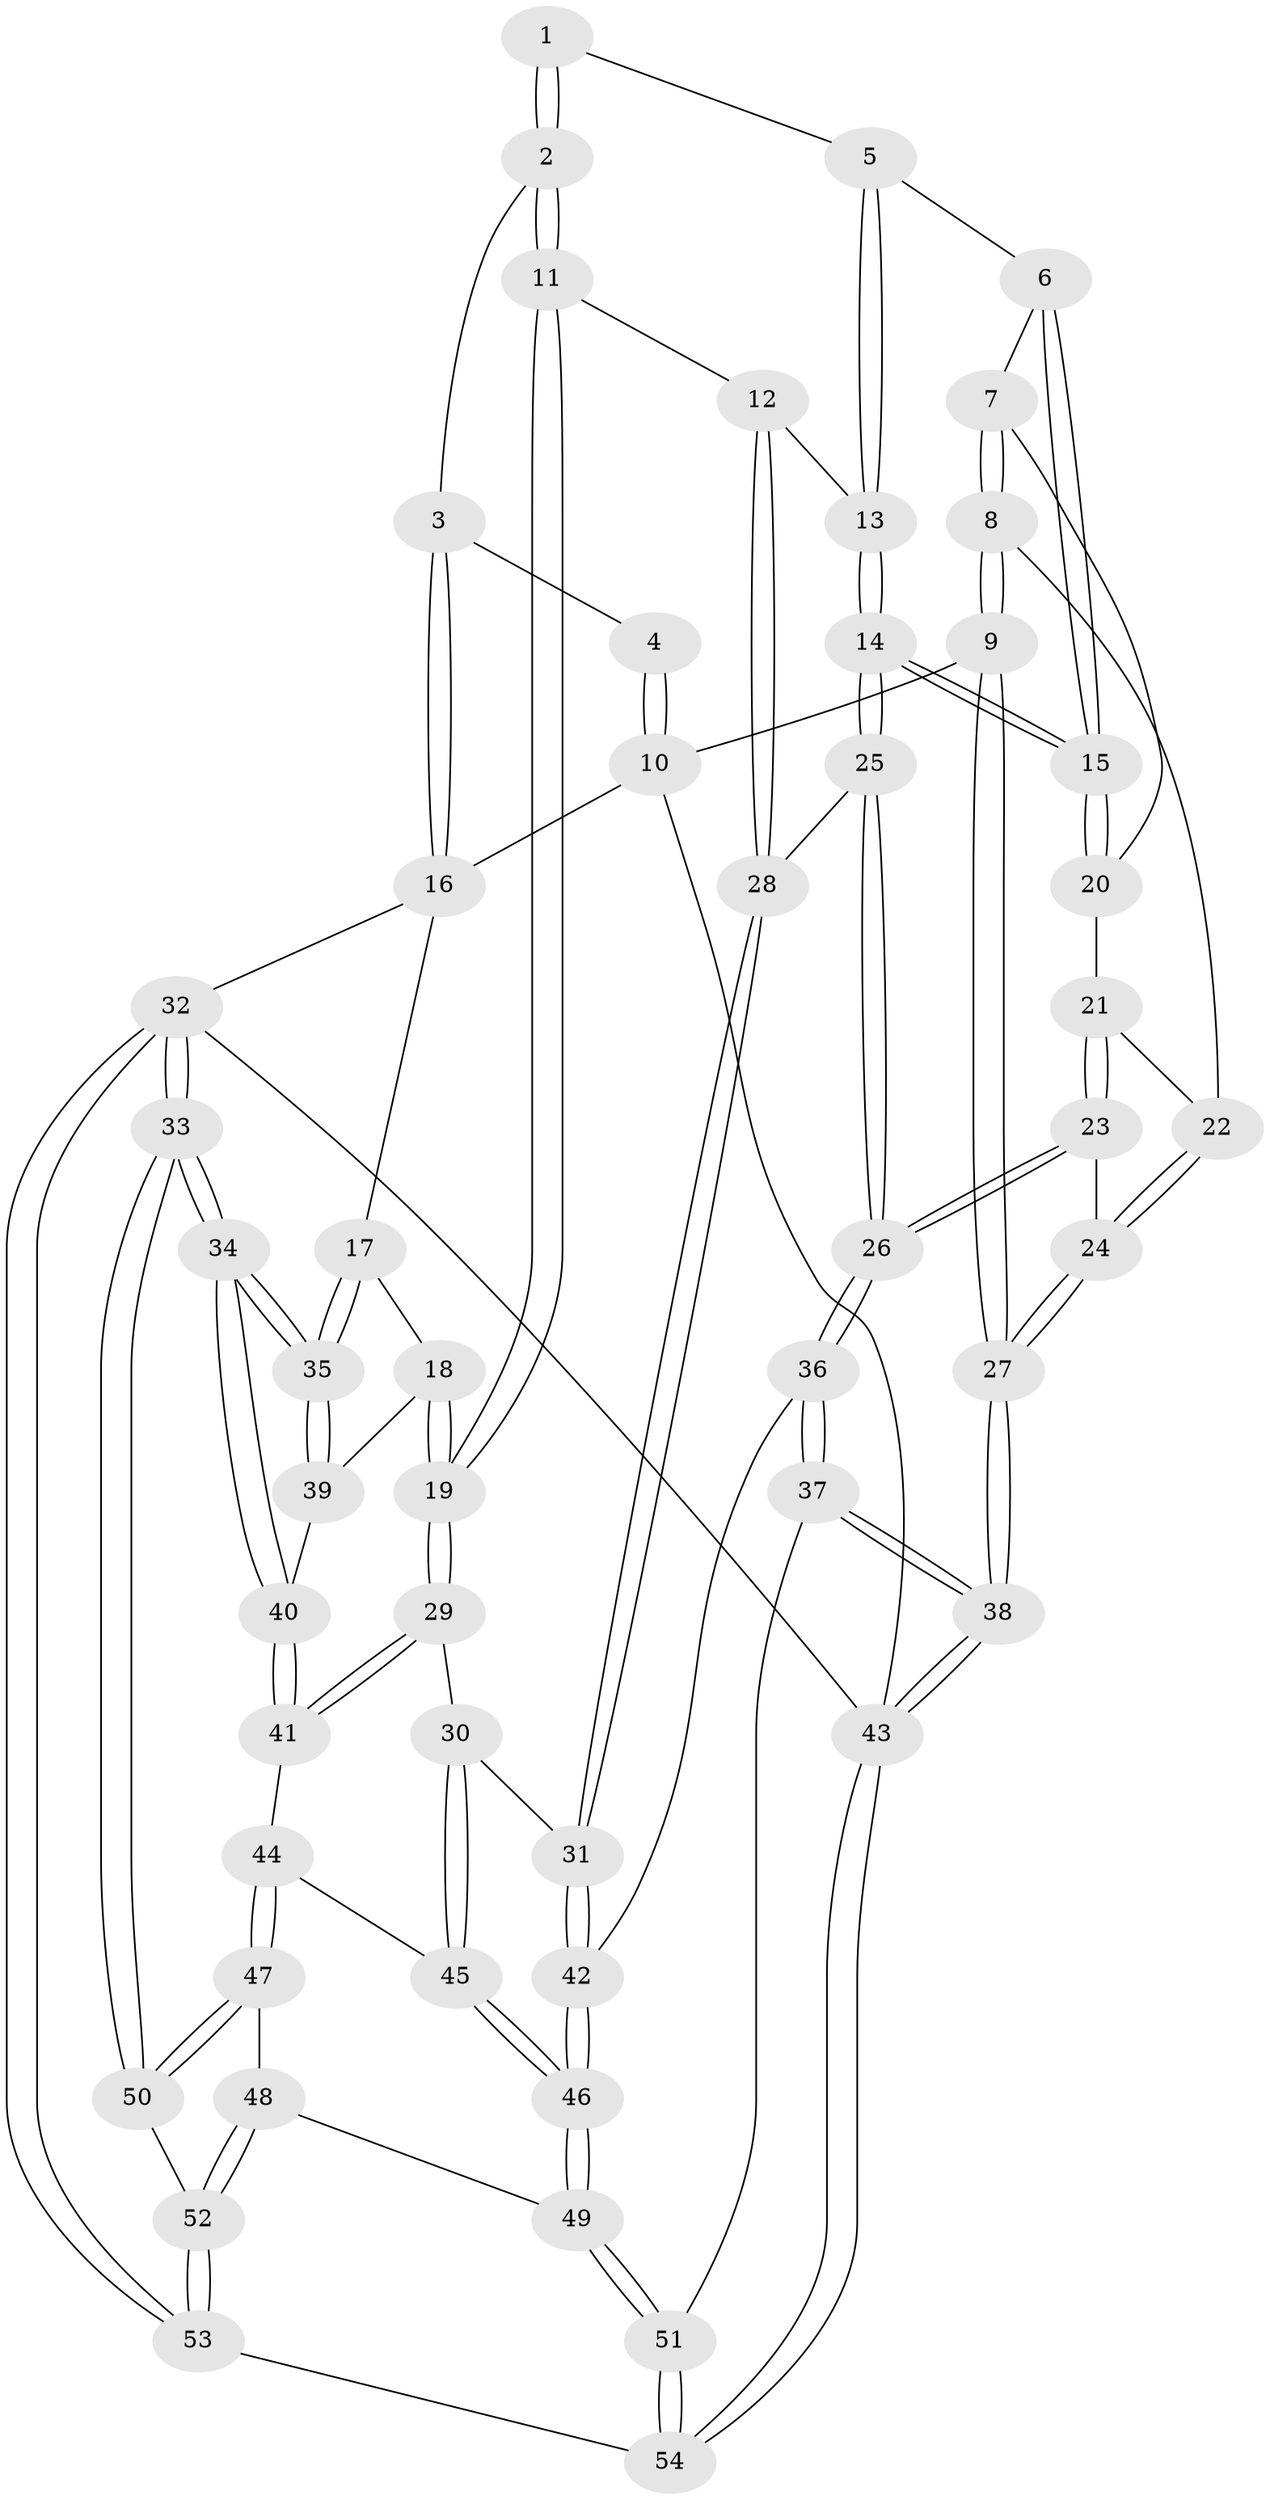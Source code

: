 // coarse degree distribution, {2: 0.05263157894736842, 3: 0.7105263157894737, 4: 0.21052631578947367, 5: 0.02631578947368421}
// Generated by graph-tools (version 1.1) at 2025/38/03/04/25 23:38:37]
// undirected, 54 vertices, 132 edges
graph export_dot {
  node [color=gray90,style=filled];
  1 [pos="+0.3794712469215623+0"];
  2 [pos="+0.6059451531329827+0.12755790629705574"];
  3 [pos="+0.9210302091585356+0"];
  4 [pos="+0.37945238476310494+0"];
  5 [pos="+0.3789601305737109+0"];
  6 [pos="+0.2812162977547363+0.06703347865445176"];
  7 [pos="+0.22003867903995453+0.1940593820757866"];
  8 [pos="+0+0.06399545065546018"];
  9 [pos="+0+0"];
  10 [pos="+0+0"];
  11 [pos="+0.6019114667693521+0.2727266980864446"];
  12 [pos="+0.5600854016729734+0.2749377023252146"];
  13 [pos="+0.44678920374605013+0.26177097556750123"];
  14 [pos="+0.41236640311798956+0.28253733149516586"];
  15 [pos="+0.3731144300809779+0.27324100569098836"];
  16 [pos="+1+0"];
  17 [pos="+1+0"];
  18 [pos="+0.7609035326657881+0.31326965347247143"];
  19 [pos="+0.7322463020020998+0.32424494982537794"];
  20 [pos="+0.2554534757191136+0.24806219994425677"];
  21 [pos="+0.2364734856785274+0.2703102861235041"];
  22 [pos="+0.13437005031592586+0.31019737509209533"];
  23 [pos="+0.2037017716832334+0.4225037027987294"];
  24 [pos="+0.09320641687103531+0.42042613119409944"];
  25 [pos="+0.36663423633876335+0.4417462609138726"];
  26 [pos="+0.3100784569430695+0.5001885966324633"];
  27 [pos="+0+0.5049802197492371"];
  28 [pos="+0.5061105007155045+0.5033242012459684"];
  29 [pos="+0.6925620780073185+0.4842532378791982"];
  30 [pos="+0.6450491706408211+0.5190536331436908"];
  31 [pos="+0.5495267786070055+0.5503412420918038"];
  32 [pos="+1+1"];
  33 [pos="+1+1"];
  34 [pos="+1+0.7162112444547645"];
  35 [pos="+1+0.611174756903973"];
  36 [pos="+0.28601684806269356+0.6492714065075835"];
  37 [pos="+0.13046339466024032+0.7574353881798067"];
  38 [pos="+0+0.7987880388680337"];
  39 [pos="+0.8321862830658604+0.41007054184699987"];
  40 [pos="+0.9401040590893008+0.6722180831375386"];
  41 [pos="+0.8333607817012356+0.6685291062357271"];
  42 [pos="+0.471877612810511+0.6886496413435744"];
  43 [pos="+0+1"];
  44 [pos="+0.7893528959671012+0.7015852460295058"];
  45 [pos="+0.6511198162418391+0.7094068833101095"];
  46 [pos="+0.5388765475877935+0.7731347332290441"];
  47 [pos="+0.7443962138207363+0.8575992680879873"];
  48 [pos="+0.6564975907644859+0.872990668634064"];
  49 [pos="+0.5436823865107167+0.8217460555100382"];
  50 [pos="+0.8079843700613147+0.9099008717087423"];
  51 [pos="+0.4376639482455126+0.9812604968717377"];
  52 [pos="+0.6828202980206133+1"];
  53 [pos="+0.6469816674930301+1"];
  54 [pos="+0.4511729695875177+1"];
  1 -- 2;
  1 -- 2;
  1 -- 5;
  2 -- 3;
  2 -- 11;
  2 -- 11;
  3 -- 4;
  3 -- 16;
  3 -- 16;
  4 -- 10;
  4 -- 10;
  5 -- 6;
  5 -- 13;
  5 -- 13;
  6 -- 7;
  6 -- 15;
  6 -- 15;
  7 -- 8;
  7 -- 8;
  7 -- 20;
  8 -- 9;
  8 -- 9;
  8 -- 22;
  9 -- 10;
  9 -- 27;
  9 -- 27;
  10 -- 16;
  10 -- 43;
  11 -- 12;
  11 -- 19;
  11 -- 19;
  12 -- 13;
  12 -- 28;
  12 -- 28;
  13 -- 14;
  13 -- 14;
  14 -- 15;
  14 -- 15;
  14 -- 25;
  14 -- 25;
  15 -- 20;
  15 -- 20;
  16 -- 17;
  16 -- 32;
  17 -- 18;
  17 -- 35;
  17 -- 35;
  18 -- 19;
  18 -- 19;
  18 -- 39;
  19 -- 29;
  19 -- 29;
  20 -- 21;
  21 -- 22;
  21 -- 23;
  21 -- 23;
  22 -- 24;
  22 -- 24;
  23 -- 24;
  23 -- 26;
  23 -- 26;
  24 -- 27;
  24 -- 27;
  25 -- 26;
  25 -- 26;
  25 -- 28;
  26 -- 36;
  26 -- 36;
  27 -- 38;
  27 -- 38;
  28 -- 31;
  28 -- 31;
  29 -- 30;
  29 -- 41;
  29 -- 41;
  30 -- 31;
  30 -- 45;
  30 -- 45;
  31 -- 42;
  31 -- 42;
  32 -- 33;
  32 -- 33;
  32 -- 53;
  32 -- 53;
  32 -- 43;
  33 -- 34;
  33 -- 34;
  33 -- 50;
  33 -- 50;
  34 -- 35;
  34 -- 35;
  34 -- 40;
  34 -- 40;
  35 -- 39;
  35 -- 39;
  36 -- 37;
  36 -- 37;
  36 -- 42;
  37 -- 38;
  37 -- 38;
  37 -- 51;
  38 -- 43;
  38 -- 43;
  39 -- 40;
  40 -- 41;
  40 -- 41;
  41 -- 44;
  42 -- 46;
  42 -- 46;
  43 -- 54;
  43 -- 54;
  44 -- 45;
  44 -- 47;
  44 -- 47;
  45 -- 46;
  45 -- 46;
  46 -- 49;
  46 -- 49;
  47 -- 48;
  47 -- 50;
  47 -- 50;
  48 -- 49;
  48 -- 52;
  48 -- 52;
  49 -- 51;
  49 -- 51;
  50 -- 52;
  51 -- 54;
  51 -- 54;
  52 -- 53;
  52 -- 53;
  53 -- 54;
}
